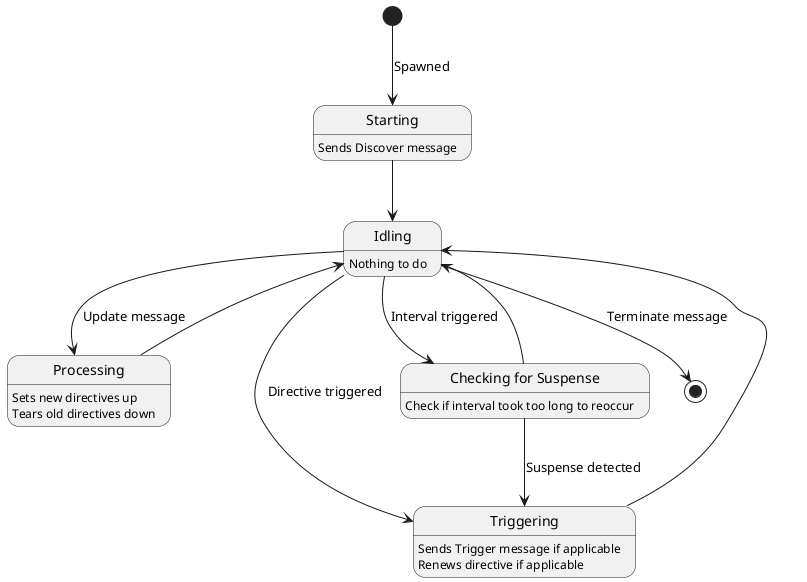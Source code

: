 @startuml timekeeperState
hide empty description

Starting : Sends Discover message
[*] --> Starting : Spawned

Processing : \
Sets new directives up\n\
Tears old directives down
Starting --> Idling

Idling : Nothing to do
Processing --> Idling
Idling --> Processing : Update message

Triggering : \
Sends Trigger message if applicable\n\
Renews directive if applicable
Idling --> Triggering : Directive triggered
Triggering --> Idling

state "Checking for Suspense" as CheckingForSuspense : Check if interval took too long to reoccur
Idling --> CheckingForSuspense : Interval triggered
CheckingForSuspense --> Triggering : Suspense detected
CheckingForSuspense --> Idling

Idling --> [*] : Terminate message

@enduml
